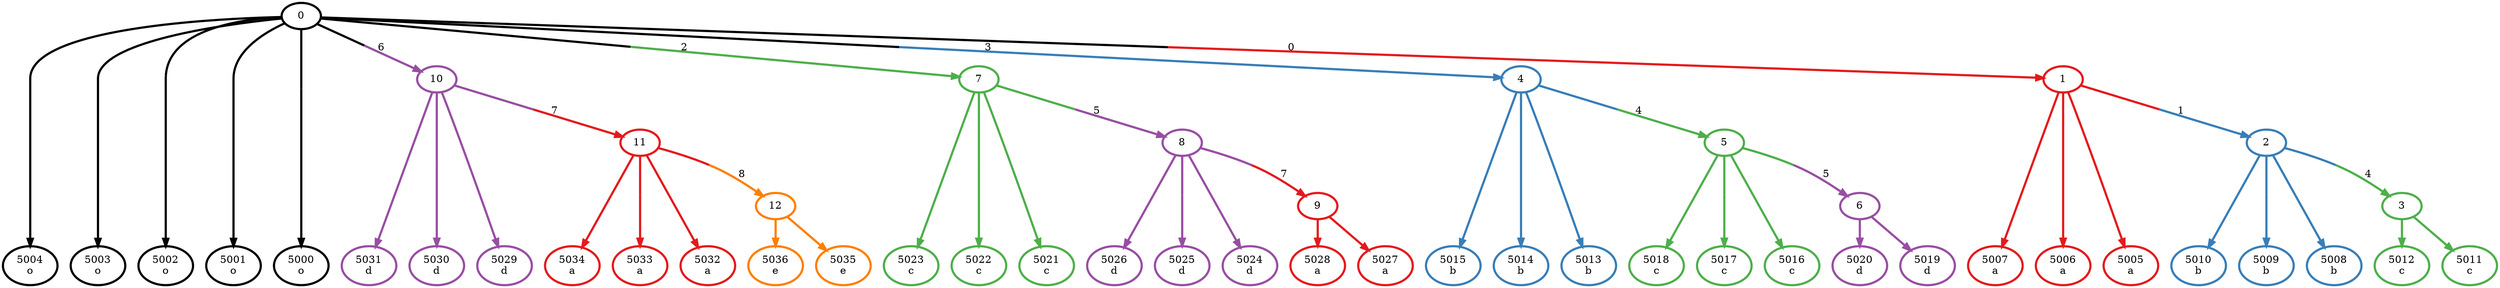 digraph T {
	{
		rank=same
		0 [penwidth=3,colorscheme=set19,color=5,label="5036\ne"]
		1 [penwidth=3,colorscheme=set19,color=5,label="5035\ne"]
		2 [penwidth=3,colorscheme=set19,color=1,label="5034\na"]
		3 [penwidth=3,colorscheme=set19,color=1,label="5033\na"]
		4 [penwidth=3,colorscheme=set19,color=1,label="5032\na"]
		5 [penwidth=3,colorscheme=set19,color=1,label="5028\na"]
		6 [penwidth=3,colorscheme=set19,color=1,label="5027\na"]
		7 [penwidth=3,colorscheme=set19,color=4,label="5026\nd"]
		8 [penwidth=3,colorscheme=set19,color=4,label="5025\nd"]
		9 [penwidth=3,colorscheme=set19,color=4,label="5024\nd"]
		10 [penwidth=3,colorscheme=set19,color=4,label="5020\nd"]
		11 [penwidth=3,colorscheme=set19,color=4,label="5019\nd"]
		12 [penwidth=3,colorscheme=set19,color=3,label="5018\nc"]
		13 [penwidth=3,colorscheme=set19,color=3,label="5017\nc"]
		14 [penwidth=3,colorscheme=set19,color=3,label="5016\nc"]
		15 [penwidth=3,colorscheme=set19,color=3,label="5012\nc"]
		16 [penwidth=3,colorscheme=set19,color=3,label="5011\nc"]
		17 [penwidth=3,colorscheme=set19,color=2,label="5010\nb"]
		18 [penwidth=3,colorscheme=set19,color=2,label="5009\nb"]
		19 [penwidth=3,colorscheme=set19,color=2,label="5008\nb"]
		20 [penwidth=3,colorscheme=set19,color=4,label="5031\nd"]
		21 [penwidth=3,colorscheme=set19,color=4,label="5030\nd"]
		22 [penwidth=3,colorscheme=set19,color=4,label="5029\nd"]
		23 [penwidth=3,colorscheme=set19,color=3,label="5023\nc"]
		24 [penwidth=3,colorscheme=set19,color=3,label="5022\nc"]
		25 [penwidth=3,colorscheme=set19,color=3,label="5021\nc"]
		26 [penwidth=3,colorscheme=set19,color=2,label="5015\nb"]
		27 [penwidth=3,colorscheme=set19,color=2,label="5014\nb"]
		28 [penwidth=3,colorscheme=set19,color=2,label="5013\nb"]
		29 [penwidth=3,colorscheme=set19,color=1,label="5007\na"]
		30 [penwidth=3,colorscheme=set19,color=1,label="5006\na"]
		31 [penwidth=3,colorscheme=set19,color=1,label="5005\na"]
		32 [penwidth=3,colorscheme=set19,color=11,label="5004\no"]
		33 [penwidth=3,colorscheme=set19,color=11,label="5003\no"]
		34 [penwidth=3,colorscheme=set19,color=11,label="5002\no"]
		35 [penwidth=3,colorscheme=set19,color=11,label="5001\no"]
		36 [penwidth=3,colorscheme=set19,color=11,label="5000\no"]
	}
	37 [penwidth=3,colorscheme=set19,color=5,label="12"]
	38 [penwidth=3,colorscheme=set19,color=1,label="11"]
	39 [penwidth=3,colorscheme=set19,color=1,label="9"]
	40 [penwidth=3,colorscheme=set19,color=4,label="8"]
	41 [penwidth=3,colorscheme=set19,color=4,label="6"]
	42 [penwidth=3,colorscheme=set19,color=3,label="5"]
	43 [penwidth=3,colorscheme=set19,color=3,label="3"]
	44 [penwidth=3,colorscheme=set19,color=2,label="2"]
	45 [penwidth=3,colorscheme=set19,color=4,label="10"]
	46 [penwidth=3,colorscheme=set19,color=3,label="7"]
	47 [penwidth=3,colorscheme=set19,color=2,label="4"]
	48 [penwidth=3,colorscheme=set19,color=1,label="1"]
	49 [penwidth=3,colorscheme=set19,color=11,label="0"]
	37 -> 0 [penwidth=3,colorscheme=set19,color="5;0.5:5"]
	37 -> 1 [penwidth=3,colorscheme=set19,color="5;0.5:5"]
	38 -> 2 [penwidth=3,colorscheme=set19,color="1;0.5:1"]
	38 -> 3 [penwidth=3,colorscheme=set19,color="1;0.5:1"]
	38 -> 4 [penwidth=3,colorscheme=set19,color="1;0.5:1"]
	38 -> 37 [penwidth=3,colorscheme=set19,color="1;0.5:5",label="8"]
	39 -> 5 [penwidth=3,colorscheme=set19,color="1;0.5:1"]
	39 -> 6 [penwidth=3,colorscheme=set19,color="1;0.5:1"]
	40 -> 7 [penwidth=3,colorscheme=set19,color="4;0.5:4"]
	40 -> 8 [penwidth=3,colorscheme=set19,color="4;0.5:4"]
	40 -> 9 [penwidth=3,colorscheme=set19,color="4;0.5:4"]
	40 -> 39 [penwidth=3,colorscheme=set19,color="4;0.5:1",label="7"]
	41 -> 10 [penwidth=3,colorscheme=set19,color="4;0.5:4"]
	41 -> 11 [penwidth=3,colorscheme=set19,color="4;0.5:4"]
	42 -> 12 [penwidth=3,colorscheme=set19,color="3;0.5:3"]
	42 -> 13 [penwidth=3,colorscheme=set19,color="3;0.5:3"]
	42 -> 14 [penwidth=3,colorscheme=set19,color="3;0.5:3"]
	42 -> 41 [penwidth=3,colorscheme=set19,color="3;0.5:4",label="5"]
	43 -> 15 [penwidth=3,colorscheme=set19,color="3;0.5:3"]
	43 -> 16 [penwidth=3,colorscheme=set19,color="3;0.5:3"]
	44 -> 17 [penwidth=3,colorscheme=set19,color="2;0.5:2"]
	44 -> 18 [penwidth=3,colorscheme=set19,color="2;0.5:2"]
	44 -> 19 [penwidth=3,colorscheme=set19,color="2;0.5:2"]
	44 -> 43 [penwidth=3,colorscheme=set19,color="2;0.5:3",label="4"]
	45 -> 20 [penwidth=3,colorscheme=set19,color="4;0.5:4"]
	45 -> 21 [penwidth=3,colorscheme=set19,color="4;0.5:4"]
	45 -> 22 [penwidth=3,colorscheme=set19,color="4;0.5:4"]
	45 -> 38 [penwidth=3,colorscheme=set19,color="4;0.5:1",label="7"]
	46 -> 23 [penwidth=3,colorscheme=set19,color="3;0.5:3"]
	46 -> 24 [penwidth=3,colorscheme=set19,color="3;0.5:3"]
	46 -> 25 [penwidth=3,colorscheme=set19,color="3;0.5:3"]
	46 -> 40 [penwidth=3,colorscheme=set19,color="3;0.5:4",label="5"]
	47 -> 26 [penwidth=3,colorscheme=set19,color="2;0.5:2"]
	47 -> 27 [penwidth=3,colorscheme=set19,color="2;0.5:2"]
	47 -> 28 [penwidth=3,colorscheme=set19,color="2;0.5:2"]
	47 -> 42 [penwidth=3,colorscheme=set19,color="2;0.5:3",label="4"]
	48 -> 29 [penwidth=3,colorscheme=set19,color="1;0.5:1"]
	48 -> 30 [penwidth=3,colorscheme=set19,color="1;0.5:1"]
	48 -> 31 [penwidth=3,colorscheme=set19,color="1;0.5:1"]
	48 -> 44 [penwidth=3,colorscheme=set19,color="1;0.5:2",label="1"]
	49 -> 32 [penwidth=3,colorscheme=set19,color="11;0.5:11"]
	49 -> 33 [penwidth=3,colorscheme=set19,color="11;0.5:11"]
	49 -> 34 [penwidth=3,colorscheme=set19,color="11;0.5:11"]
	49 -> 35 [penwidth=3,colorscheme=set19,color="11;0.5:11"]
	49 -> 36 [penwidth=3,colorscheme=set19,color="11;0.5:11"]
	49 -> 45 [penwidth=3,colorscheme=set19,color="11;0.5:4",label="6"]
	49 -> 46 [penwidth=3,colorscheme=set19,color="11;0.5:3",label="2"]
	49 -> 47 [penwidth=3,colorscheme=set19,color="11;0.5:2",label="3"]
	49 -> 48 [penwidth=3,colorscheme=set19,color="11;0.5:1",label="0"]
}
